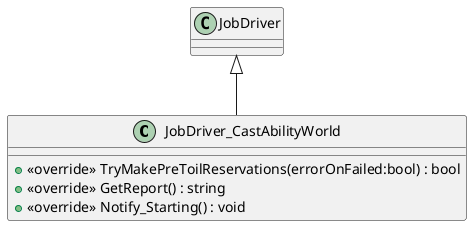 @startuml
class JobDriver_CastAbilityWorld {
    + <<override>> TryMakePreToilReservations(errorOnFailed:bool) : bool
    + <<override>> GetReport() : string
    + <<override>> Notify_Starting() : void
}
JobDriver <|-- JobDriver_CastAbilityWorld
@enduml

